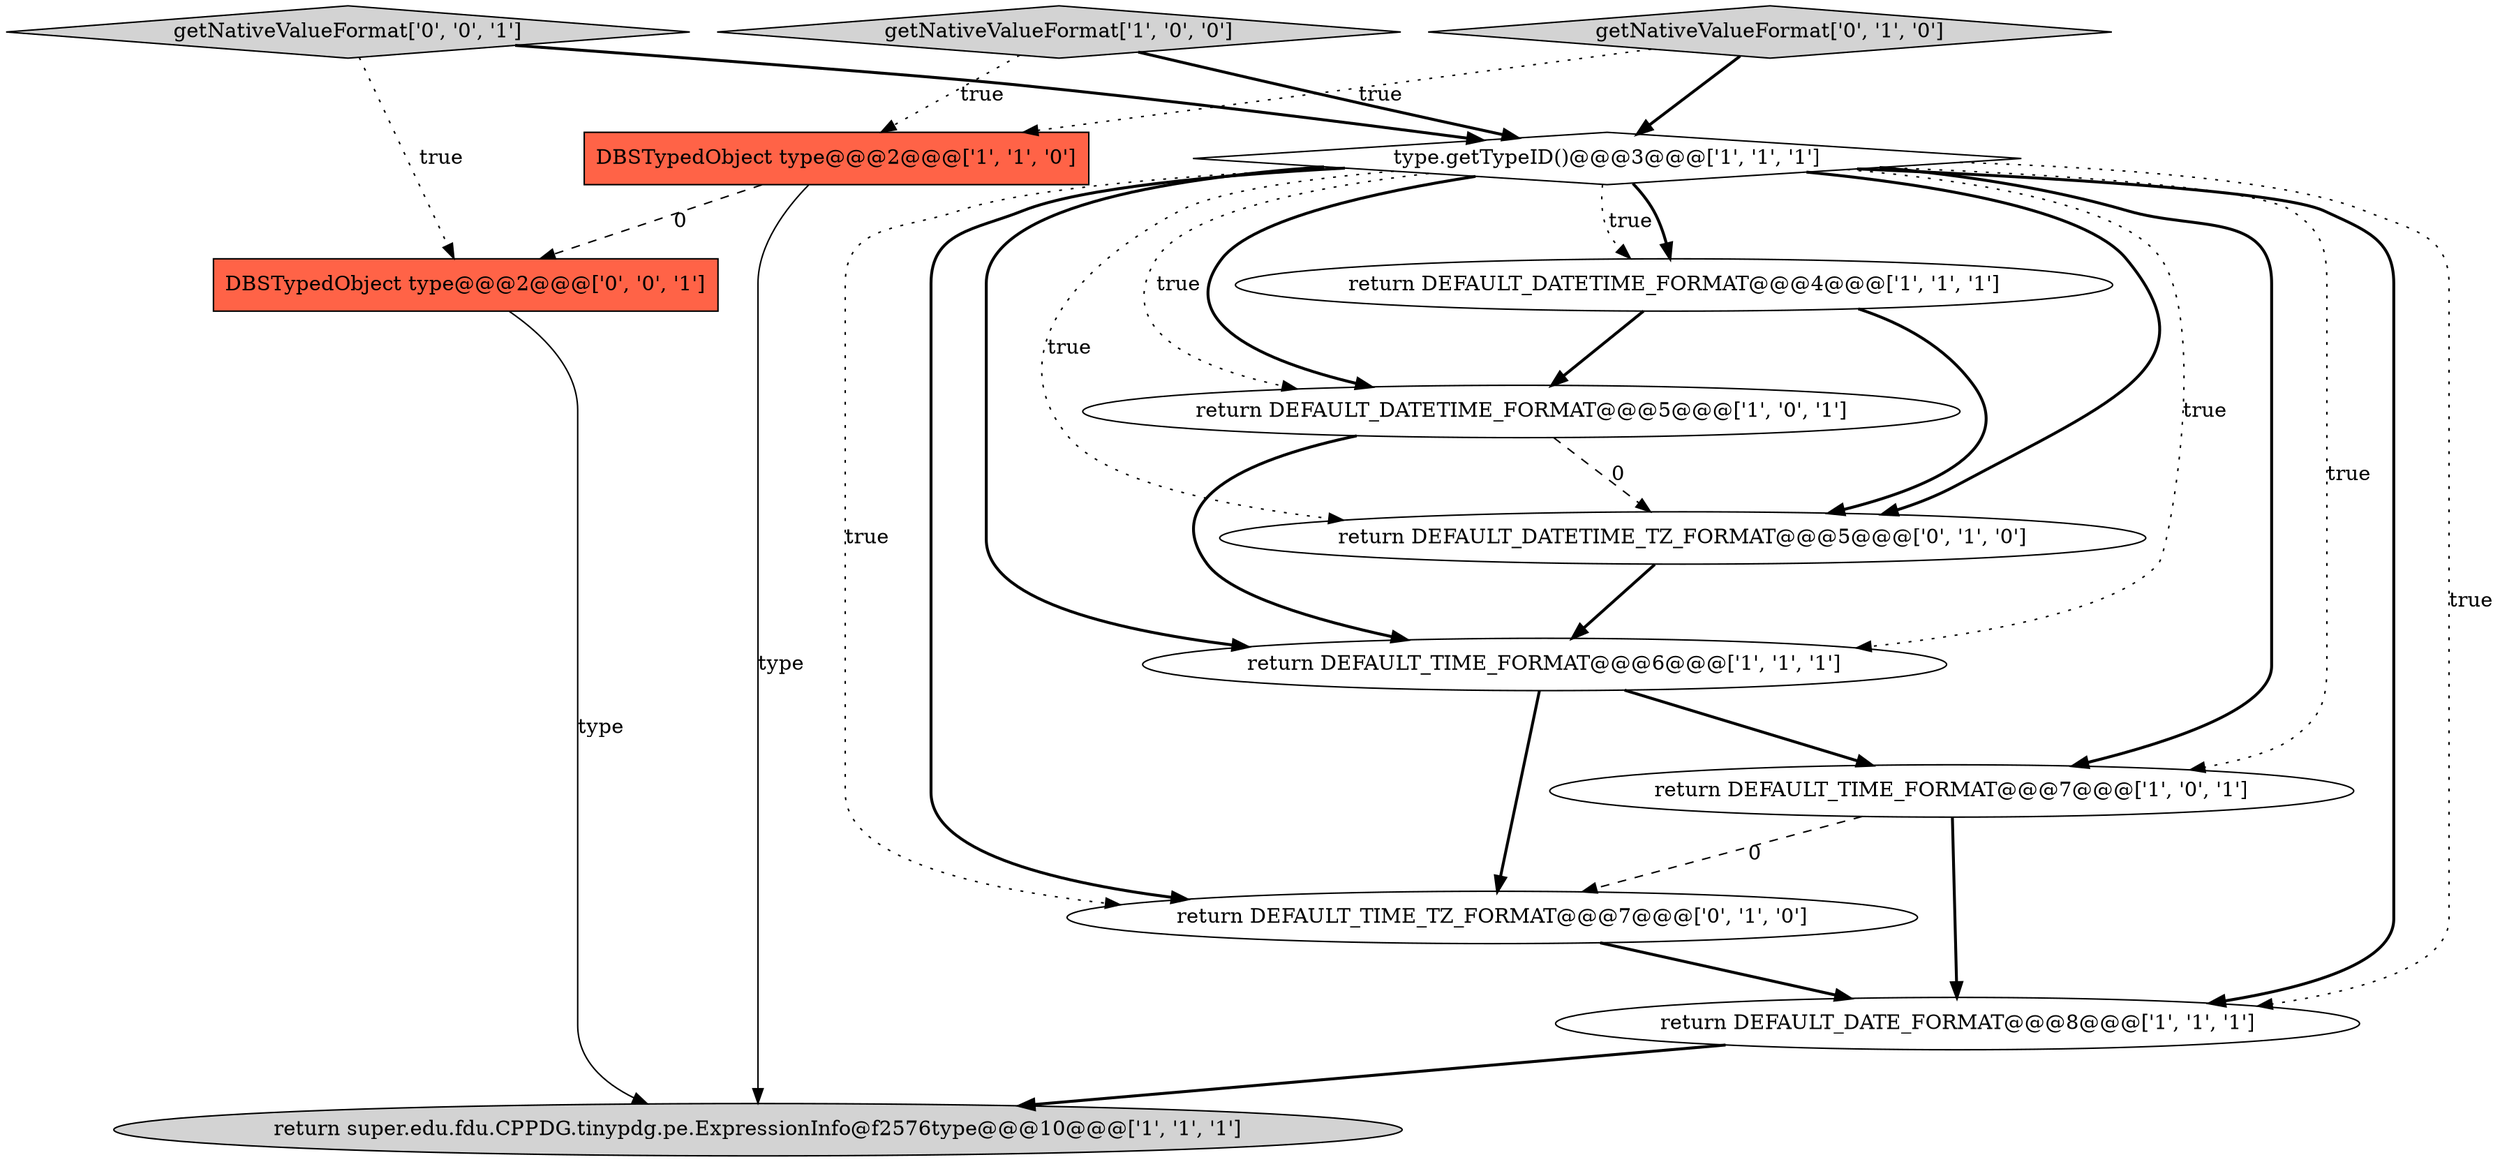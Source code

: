 digraph {
9 [style = filled, label = "return DEFAULT_TIME_TZ_FORMAT@@@7@@@['0', '1', '0']", fillcolor = white, shape = ellipse image = "AAA1AAABBB2BBB"];
0 [style = filled, label = "return DEFAULT_DATE_FORMAT@@@8@@@['1', '1', '1']", fillcolor = white, shape = ellipse image = "AAA0AAABBB1BBB"];
1 [style = filled, label = "return DEFAULT_DATETIME_FORMAT@@@4@@@['1', '1', '1']", fillcolor = white, shape = ellipse image = "AAA0AAABBB1BBB"];
5 [style = filled, label = "getNativeValueFormat['1', '0', '0']", fillcolor = lightgray, shape = diamond image = "AAA0AAABBB1BBB"];
3 [style = filled, label = "DBSTypedObject type@@@2@@@['1', '1', '0']", fillcolor = tomato, shape = box image = "AAA0AAABBB1BBB"];
8 [style = filled, label = "return DEFAULT_DATETIME_FORMAT@@@5@@@['1', '0', '1']", fillcolor = white, shape = ellipse image = "AAA0AAABBB1BBB"];
11 [style = filled, label = "return DEFAULT_DATETIME_TZ_FORMAT@@@5@@@['0', '1', '0']", fillcolor = white, shape = ellipse image = "AAA1AAABBB2BBB"];
7 [style = filled, label = "type.getTypeID()@@@3@@@['1', '1', '1']", fillcolor = white, shape = diamond image = "AAA0AAABBB1BBB"];
13 [style = filled, label = "getNativeValueFormat['0', '0', '1']", fillcolor = lightgray, shape = diamond image = "AAA0AAABBB3BBB"];
2 [style = filled, label = "return DEFAULT_TIME_FORMAT@@@6@@@['1', '1', '1']", fillcolor = white, shape = ellipse image = "AAA0AAABBB1BBB"];
6 [style = filled, label = "return super.edu.fdu.CPPDG.tinypdg.pe.ExpressionInfo@f2576type@@@10@@@['1', '1', '1']", fillcolor = lightgray, shape = ellipse image = "AAA0AAABBB1BBB"];
12 [style = filled, label = "DBSTypedObject type@@@2@@@['0', '0', '1']", fillcolor = tomato, shape = box image = "AAA0AAABBB3BBB"];
4 [style = filled, label = "return DEFAULT_TIME_FORMAT@@@7@@@['1', '0', '1']", fillcolor = white, shape = ellipse image = "AAA0AAABBB1BBB"];
10 [style = filled, label = "getNativeValueFormat['0', '1', '0']", fillcolor = lightgray, shape = diamond image = "AAA0AAABBB2BBB"];
7->2 [style = dotted, label="true"];
0->6 [style = bold, label=""];
7->4 [style = dotted, label="true"];
8->11 [style = dashed, label="0"];
7->8 [style = bold, label=""];
13->7 [style = bold, label=""];
2->4 [style = bold, label=""];
10->3 [style = dotted, label="true"];
3->6 [style = solid, label="type"];
4->9 [style = dashed, label="0"];
7->9 [style = bold, label=""];
5->3 [style = dotted, label="true"];
7->8 [style = dotted, label="true"];
1->8 [style = bold, label=""];
7->1 [style = dotted, label="true"];
9->0 [style = bold, label=""];
7->11 [style = bold, label=""];
7->9 [style = dotted, label="true"];
11->2 [style = bold, label=""];
7->11 [style = dotted, label="true"];
1->11 [style = bold, label=""];
2->9 [style = bold, label=""];
12->6 [style = solid, label="type"];
10->7 [style = bold, label=""];
8->2 [style = bold, label=""];
7->4 [style = bold, label=""];
7->0 [style = bold, label=""];
7->0 [style = dotted, label="true"];
7->1 [style = bold, label=""];
13->12 [style = dotted, label="true"];
3->12 [style = dashed, label="0"];
5->7 [style = bold, label=""];
4->0 [style = bold, label=""];
7->2 [style = bold, label=""];
}
